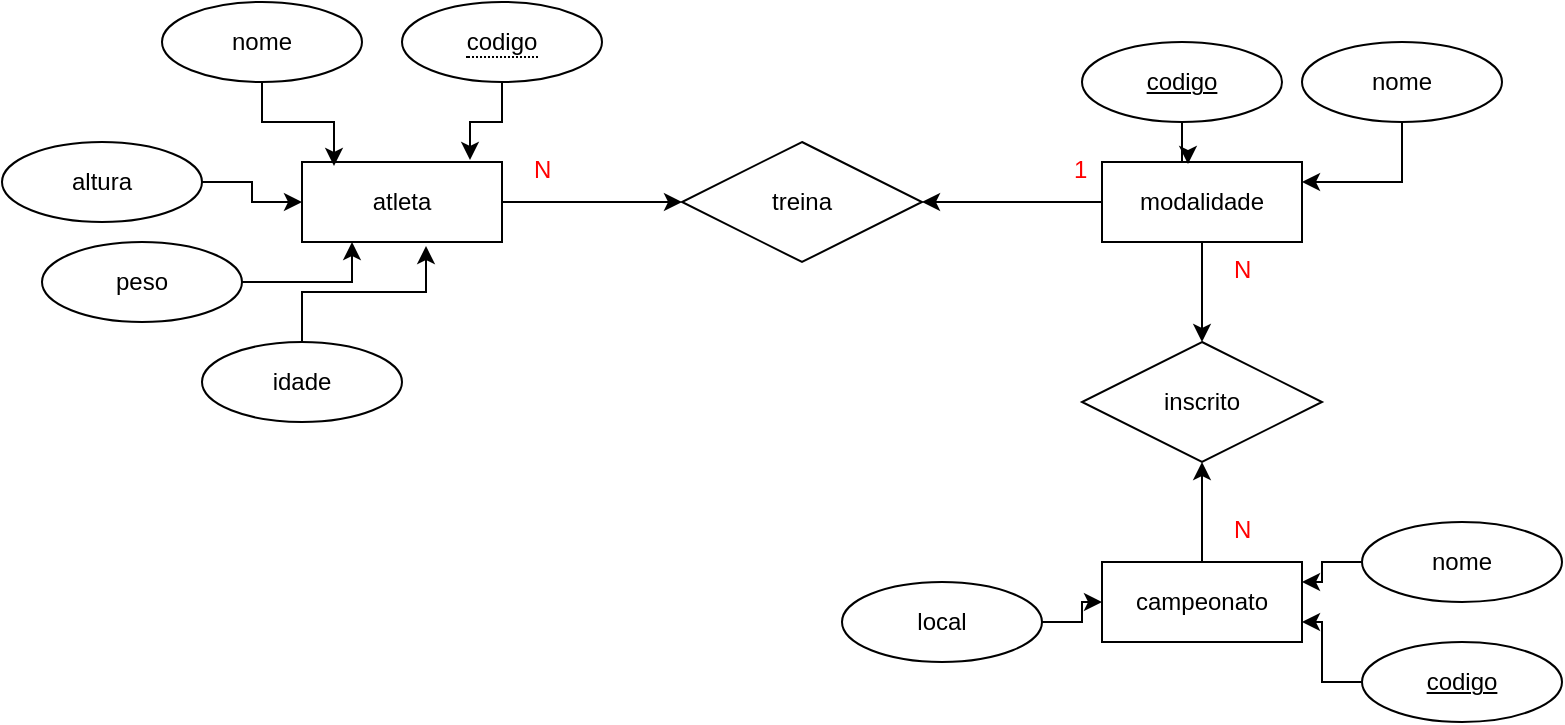 <mxfile version="24.2.5" type="device">
  <diagram name="Página-1" id="E-5JRyYIvAMPwcgKU2SL">
    <mxGraphModel dx="1707" dy="468" grid="1" gridSize="10" guides="1" tooltips="1" connect="1" arrows="1" fold="1" page="1" pageScale="1" pageWidth="827" pageHeight="1169" math="0" shadow="0">
      <root>
        <mxCell id="0" />
        <mxCell id="1" parent="0" />
        <mxCell id="YoA3MHqcw1mDLXgEwSx5-4" style="edgeStyle=orthogonalEdgeStyle;rounded=0;orthogonalLoop=1;jettySize=auto;html=1;entryX=0;entryY=0.5;entryDx=0;entryDy=0;" edge="1" parent="1" source="YoA3MHqcw1mDLXgEwSx5-2" target="YoA3MHqcw1mDLXgEwSx5-3">
          <mxGeometry relative="1" as="geometry" />
        </mxCell>
        <mxCell id="YoA3MHqcw1mDLXgEwSx5-2" value="atleta" style="whiteSpace=wrap;html=1;align=center;" vertex="1" parent="1">
          <mxGeometry x="140" y="100" width="100" height="40" as="geometry" />
        </mxCell>
        <mxCell id="YoA3MHqcw1mDLXgEwSx5-3" value="treina" style="shape=rhombus;perimeter=rhombusPerimeter;whiteSpace=wrap;html=1;align=center;" vertex="1" parent="1">
          <mxGeometry x="330" y="90" width="120" height="60" as="geometry" />
        </mxCell>
        <mxCell id="YoA3MHqcw1mDLXgEwSx5-6" style="edgeStyle=orthogonalEdgeStyle;rounded=0;orthogonalLoop=1;jettySize=auto;html=1;entryX=1;entryY=0.5;entryDx=0;entryDy=0;" edge="1" parent="1" source="YoA3MHqcw1mDLXgEwSx5-5" target="YoA3MHqcw1mDLXgEwSx5-3">
          <mxGeometry relative="1" as="geometry" />
        </mxCell>
        <mxCell id="YoA3MHqcw1mDLXgEwSx5-22" style="edgeStyle=orthogonalEdgeStyle;rounded=0;orthogonalLoop=1;jettySize=auto;html=1;entryX=0.5;entryY=0;entryDx=0;entryDy=0;" edge="1" parent="1" source="YoA3MHqcw1mDLXgEwSx5-5" target="YoA3MHqcw1mDLXgEwSx5-21">
          <mxGeometry relative="1" as="geometry" />
        </mxCell>
        <mxCell id="YoA3MHqcw1mDLXgEwSx5-5" value="modalidade" style="whiteSpace=wrap;html=1;align=center;" vertex="1" parent="1">
          <mxGeometry x="540" y="100" width="100" height="40" as="geometry" />
        </mxCell>
        <mxCell id="YoA3MHqcw1mDLXgEwSx5-8" style="edgeStyle=orthogonalEdgeStyle;rounded=0;orthogonalLoop=1;jettySize=auto;html=1;entryX=1;entryY=0.25;entryDx=0;entryDy=0;" edge="1" parent="1" source="YoA3MHqcw1mDLXgEwSx5-7" target="YoA3MHqcw1mDLXgEwSx5-5">
          <mxGeometry relative="1" as="geometry" />
        </mxCell>
        <mxCell id="YoA3MHqcw1mDLXgEwSx5-7" value="nome" style="ellipse;whiteSpace=wrap;html=1;align=center;" vertex="1" parent="1">
          <mxGeometry x="640" y="40" width="100" height="40" as="geometry" />
        </mxCell>
        <mxCell id="YoA3MHqcw1mDLXgEwSx5-9" value="codigo" style="ellipse;whiteSpace=wrap;html=1;align=center;fontStyle=4;" vertex="1" parent="1">
          <mxGeometry x="530" y="40" width="100" height="40" as="geometry" />
        </mxCell>
        <mxCell id="YoA3MHqcw1mDLXgEwSx5-10" style="edgeStyle=orthogonalEdgeStyle;rounded=0;orthogonalLoop=1;jettySize=auto;html=1;entryX=0.43;entryY=0.025;entryDx=0;entryDy=0;entryPerimeter=0;" edge="1" parent="1" source="YoA3MHqcw1mDLXgEwSx5-9" target="YoA3MHqcw1mDLXgEwSx5-5">
          <mxGeometry relative="1" as="geometry" />
        </mxCell>
        <mxCell id="YoA3MHqcw1mDLXgEwSx5-11" value="nome" style="ellipse;whiteSpace=wrap;html=1;align=center;" vertex="1" parent="1">
          <mxGeometry x="70" y="20" width="100" height="40" as="geometry" />
        </mxCell>
        <mxCell id="YoA3MHqcw1mDLXgEwSx5-12" style="edgeStyle=orthogonalEdgeStyle;rounded=0;orthogonalLoop=1;jettySize=auto;html=1;entryX=0.16;entryY=0.05;entryDx=0;entryDy=0;entryPerimeter=0;" edge="1" parent="1" source="YoA3MHqcw1mDLXgEwSx5-11" target="YoA3MHqcw1mDLXgEwSx5-2">
          <mxGeometry relative="1" as="geometry" />
        </mxCell>
        <mxCell id="YoA3MHqcw1mDLXgEwSx5-13" value="&lt;span style=&quot;border-bottom: 1px dotted&quot;&gt;codigo&lt;/span&gt;" style="ellipse;whiteSpace=wrap;html=1;align=center;" vertex="1" parent="1">
          <mxGeometry x="190" y="20" width="100" height="40" as="geometry" />
        </mxCell>
        <mxCell id="YoA3MHqcw1mDLXgEwSx5-14" style="edgeStyle=orthogonalEdgeStyle;rounded=0;orthogonalLoop=1;jettySize=auto;html=1;entryX=0.84;entryY=-0.025;entryDx=0;entryDy=0;entryPerimeter=0;" edge="1" parent="1" source="YoA3MHqcw1mDLXgEwSx5-13" target="YoA3MHqcw1mDLXgEwSx5-2">
          <mxGeometry relative="1" as="geometry" />
        </mxCell>
        <mxCell id="YoA3MHqcw1mDLXgEwSx5-16" style="edgeStyle=orthogonalEdgeStyle;rounded=0;orthogonalLoop=1;jettySize=auto;html=1;entryX=0;entryY=0.5;entryDx=0;entryDy=0;" edge="1" parent="1" source="YoA3MHqcw1mDLXgEwSx5-15" target="YoA3MHqcw1mDLXgEwSx5-2">
          <mxGeometry relative="1" as="geometry" />
        </mxCell>
        <mxCell id="YoA3MHqcw1mDLXgEwSx5-15" value="altura" style="ellipse;whiteSpace=wrap;html=1;align=center;" vertex="1" parent="1">
          <mxGeometry x="-10" y="90" width="100" height="40" as="geometry" />
        </mxCell>
        <mxCell id="YoA3MHqcw1mDLXgEwSx5-18" style="edgeStyle=orthogonalEdgeStyle;rounded=0;orthogonalLoop=1;jettySize=auto;html=1;entryX=0.25;entryY=1;entryDx=0;entryDy=0;" edge="1" parent="1" source="YoA3MHqcw1mDLXgEwSx5-17" target="YoA3MHqcw1mDLXgEwSx5-2">
          <mxGeometry relative="1" as="geometry" />
        </mxCell>
        <mxCell id="YoA3MHqcw1mDLXgEwSx5-17" value="peso" style="ellipse;whiteSpace=wrap;html=1;align=center;" vertex="1" parent="1">
          <mxGeometry x="10" y="140" width="100" height="40" as="geometry" />
        </mxCell>
        <mxCell id="YoA3MHqcw1mDLXgEwSx5-19" value="idade" style="ellipse;whiteSpace=wrap;html=1;align=center;" vertex="1" parent="1">
          <mxGeometry x="90" y="190" width="100" height="40" as="geometry" />
        </mxCell>
        <mxCell id="YoA3MHqcw1mDLXgEwSx5-20" style="edgeStyle=orthogonalEdgeStyle;rounded=0;orthogonalLoop=1;jettySize=auto;html=1;entryX=0.62;entryY=1.05;entryDx=0;entryDy=0;entryPerimeter=0;" edge="1" parent="1" source="YoA3MHqcw1mDLXgEwSx5-19" target="YoA3MHqcw1mDLXgEwSx5-2">
          <mxGeometry relative="1" as="geometry" />
        </mxCell>
        <mxCell id="YoA3MHqcw1mDLXgEwSx5-21" value="inscrito" style="shape=rhombus;perimeter=rhombusPerimeter;whiteSpace=wrap;html=1;align=center;" vertex="1" parent="1">
          <mxGeometry x="530" y="190" width="120" height="60" as="geometry" />
        </mxCell>
        <mxCell id="YoA3MHqcw1mDLXgEwSx5-24" style="edgeStyle=orthogonalEdgeStyle;rounded=0;orthogonalLoop=1;jettySize=auto;html=1;entryX=0.5;entryY=1;entryDx=0;entryDy=0;" edge="1" parent="1" source="YoA3MHqcw1mDLXgEwSx5-23" target="YoA3MHqcw1mDLXgEwSx5-21">
          <mxGeometry relative="1" as="geometry" />
        </mxCell>
        <mxCell id="YoA3MHqcw1mDLXgEwSx5-23" value="campeonato" style="whiteSpace=wrap;html=1;align=center;" vertex="1" parent="1">
          <mxGeometry x="540" y="300" width="100" height="40" as="geometry" />
        </mxCell>
        <mxCell id="YoA3MHqcw1mDLXgEwSx5-26" style="edgeStyle=orthogonalEdgeStyle;rounded=0;orthogonalLoop=1;jettySize=auto;html=1;entryX=1;entryY=0.75;entryDx=0;entryDy=0;" edge="1" parent="1" source="YoA3MHqcw1mDLXgEwSx5-25" target="YoA3MHqcw1mDLXgEwSx5-23">
          <mxGeometry relative="1" as="geometry" />
        </mxCell>
        <mxCell id="YoA3MHqcw1mDLXgEwSx5-25" value="codigo" style="ellipse;whiteSpace=wrap;html=1;align=center;fontStyle=4;" vertex="1" parent="1">
          <mxGeometry x="670" y="340" width="100" height="40" as="geometry" />
        </mxCell>
        <mxCell id="YoA3MHqcw1mDLXgEwSx5-28" style="edgeStyle=orthogonalEdgeStyle;rounded=0;orthogonalLoop=1;jettySize=auto;html=1;entryX=1;entryY=0.25;entryDx=0;entryDy=0;" edge="1" parent="1" source="YoA3MHqcw1mDLXgEwSx5-27" target="YoA3MHqcw1mDLXgEwSx5-23">
          <mxGeometry relative="1" as="geometry" />
        </mxCell>
        <mxCell id="YoA3MHqcw1mDLXgEwSx5-27" value="nome" style="ellipse;whiteSpace=wrap;html=1;align=center;" vertex="1" parent="1">
          <mxGeometry x="670" y="280" width="100" height="40" as="geometry" />
        </mxCell>
        <mxCell id="YoA3MHqcw1mDLXgEwSx5-30" style="edgeStyle=orthogonalEdgeStyle;rounded=0;orthogonalLoop=1;jettySize=auto;html=1;entryX=0;entryY=0.5;entryDx=0;entryDy=0;" edge="1" parent="1" source="YoA3MHqcw1mDLXgEwSx5-29" target="YoA3MHqcw1mDLXgEwSx5-23">
          <mxGeometry relative="1" as="geometry" />
        </mxCell>
        <mxCell id="YoA3MHqcw1mDLXgEwSx5-29" value="local" style="ellipse;whiteSpace=wrap;html=1;align=center;" vertex="1" parent="1">
          <mxGeometry x="410" y="310" width="100" height="40" as="geometry" />
        </mxCell>
        <mxCell id="YoA3MHqcw1mDLXgEwSx5-31" value="N" style="text;strokeColor=none;fillColor=none;spacingLeft=4;spacingRight=4;overflow=hidden;rotatable=0;points=[[0,0.5],[1,0.5]];portConstraint=eastwest;fontSize=12;whiteSpace=wrap;html=1;fontColor=#ff0000;" vertex="1" parent="1">
          <mxGeometry x="600" y="270" width="40" height="30" as="geometry" />
        </mxCell>
        <mxCell id="YoA3MHqcw1mDLXgEwSx5-32" value="N" style="text;strokeColor=none;fillColor=none;spacingLeft=4;spacingRight=4;overflow=hidden;rotatable=0;points=[[0,0.5],[1,0.5]];portConstraint=eastwest;fontSize=12;whiteSpace=wrap;html=1;fontColor=#ff0000;" vertex="1" parent="1">
          <mxGeometry x="600" y="140" width="40" height="30" as="geometry" />
        </mxCell>
        <mxCell id="YoA3MHqcw1mDLXgEwSx5-33" value="N" style="text;strokeColor=none;fillColor=none;spacingLeft=4;spacingRight=4;overflow=hidden;rotatable=0;points=[[0,0.5],[1,0.5]];portConstraint=eastwest;fontSize=12;whiteSpace=wrap;html=1;fontColor=#ff0000;" vertex="1" parent="1">
          <mxGeometry x="250" y="90" width="40" height="30" as="geometry" />
        </mxCell>
        <mxCell id="YoA3MHqcw1mDLXgEwSx5-34" value="1" style="text;strokeColor=none;fillColor=none;spacingLeft=4;spacingRight=4;overflow=hidden;rotatable=0;points=[[0,0.5],[1,0.5]];portConstraint=eastwest;fontSize=12;whiteSpace=wrap;html=1;fontColor=#ff0000;" vertex="1" parent="1">
          <mxGeometry x="520" y="90" width="40" height="30" as="geometry" />
        </mxCell>
      </root>
    </mxGraphModel>
  </diagram>
</mxfile>

